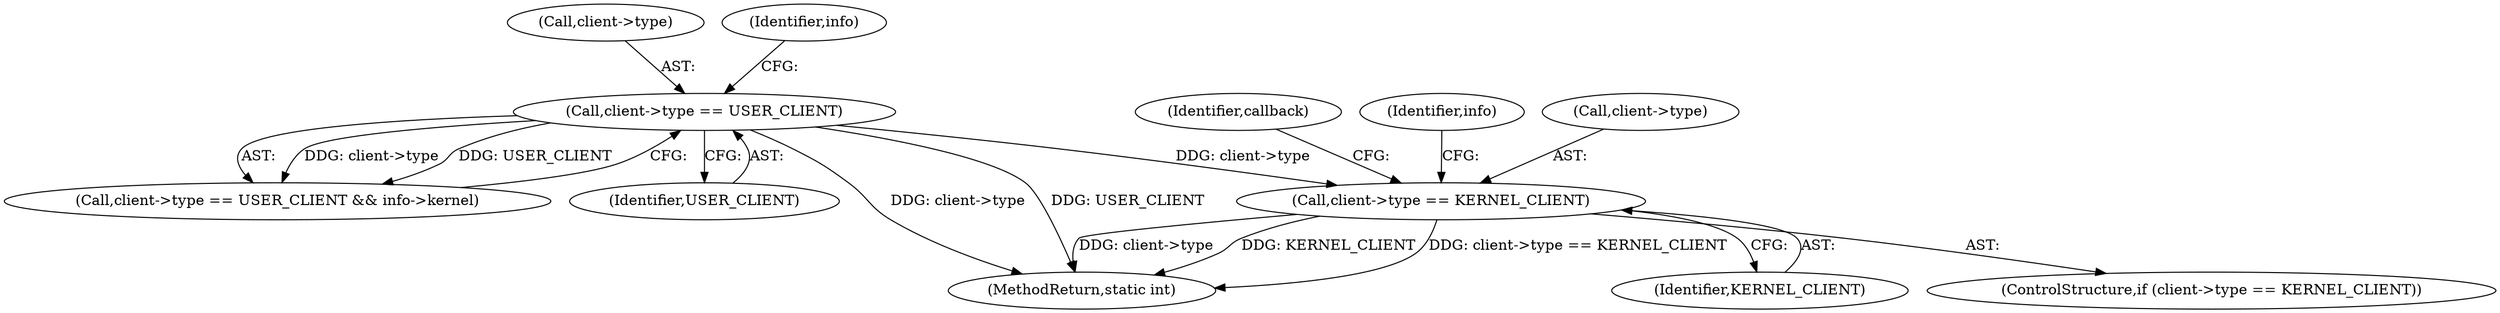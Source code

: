 digraph "0_linux_71105998845fb012937332fe2e806d443c09e026@pointer" {
"1000176" [label="(Call,client->type == KERNEL_CLIENT)"];
"1000151" [label="(Call,client->type == USER_CLIENT)"];
"1000151" [label="(Call,client->type == USER_CLIENT)"];
"1000284" [label="(MethodReturn,static int)"];
"1000150" [label="(Call,client->type == USER_CLIENT && info->kernel)"];
"1000180" [label="(Identifier,KERNEL_CLIENT)"];
"1000152" [label="(Call,client->type)"];
"1000185" [label="(Identifier,callback)"];
"1000157" [label="(Identifier,info)"];
"1000175" [label="(ControlStructure,if (client->type == KERNEL_CLIENT))"];
"1000261" [label="(Identifier,info)"];
"1000176" [label="(Call,client->type == KERNEL_CLIENT)"];
"1000155" [label="(Identifier,USER_CLIENT)"];
"1000177" [label="(Call,client->type)"];
"1000176" -> "1000175"  [label="AST: "];
"1000176" -> "1000180"  [label="CFG: "];
"1000177" -> "1000176"  [label="AST: "];
"1000180" -> "1000176"  [label="AST: "];
"1000185" -> "1000176"  [label="CFG: "];
"1000261" -> "1000176"  [label="CFG: "];
"1000176" -> "1000284"  [label="DDG: KERNEL_CLIENT"];
"1000176" -> "1000284"  [label="DDG: client->type == KERNEL_CLIENT"];
"1000176" -> "1000284"  [label="DDG: client->type"];
"1000151" -> "1000176"  [label="DDG: client->type"];
"1000151" -> "1000150"  [label="AST: "];
"1000151" -> "1000155"  [label="CFG: "];
"1000152" -> "1000151"  [label="AST: "];
"1000155" -> "1000151"  [label="AST: "];
"1000157" -> "1000151"  [label="CFG: "];
"1000150" -> "1000151"  [label="CFG: "];
"1000151" -> "1000284"  [label="DDG: client->type"];
"1000151" -> "1000284"  [label="DDG: USER_CLIENT"];
"1000151" -> "1000150"  [label="DDG: client->type"];
"1000151" -> "1000150"  [label="DDG: USER_CLIENT"];
}
